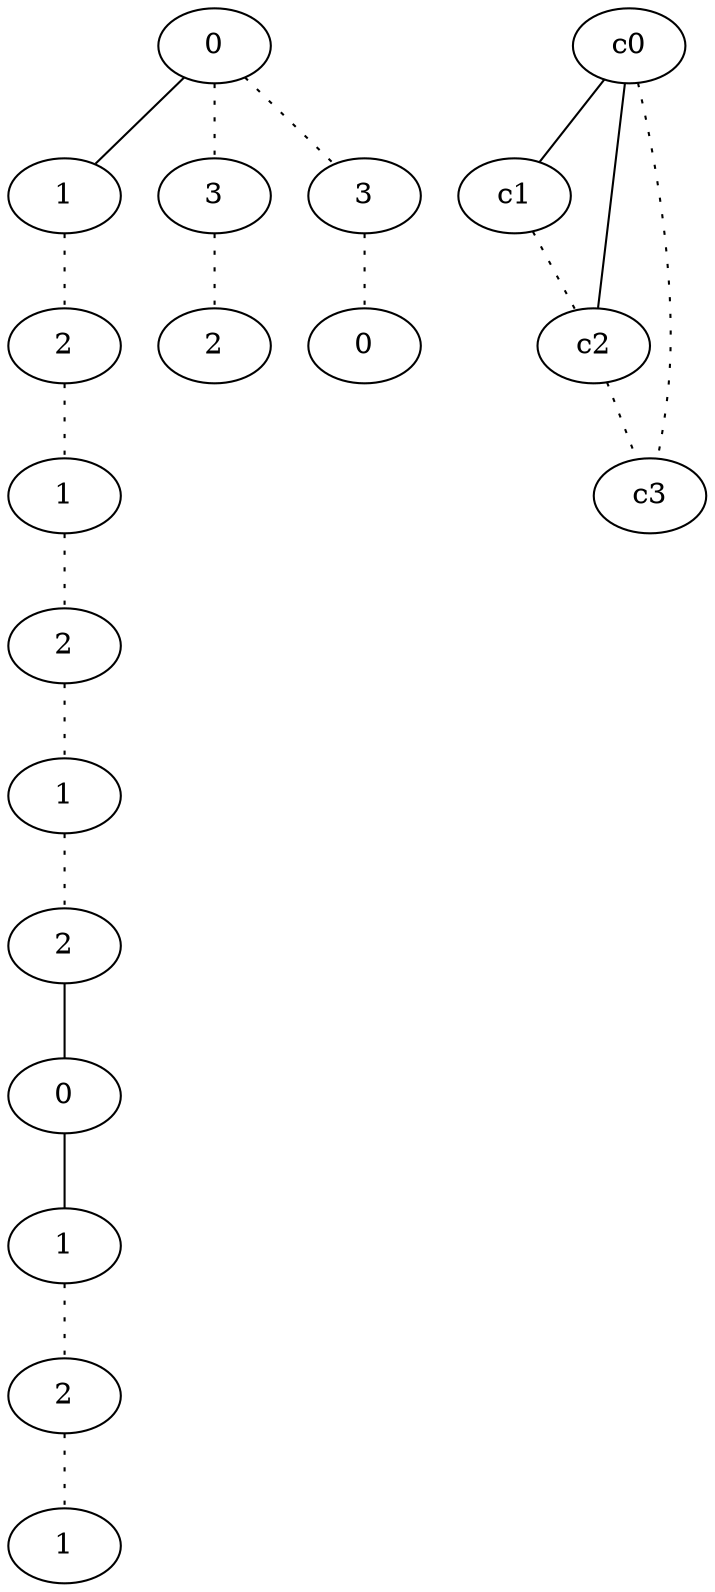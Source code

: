 graph {
a0[label=0];
a1[label=1];
a2[label=2];
a3[label=1];
a4[label=2];
a5[label=1];
a6[label=2];
a7[label=0];
a8[label=1];
a9[label=2];
a10[label=1];
a11[label=3];
a12[label=2];
a13[label=3];
a14[label=0];
a0 -- a1;
a0 -- a11 [style=dotted];
a0 -- a13 [style=dotted];
a1 -- a2 [style=dotted];
a2 -- a3 [style=dotted];
a3 -- a4 [style=dotted];
a4 -- a5 [style=dotted];
a5 -- a6 [style=dotted];
a6 -- a7;
a7 -- a8;
a8 -- a9 [style=dotted];
a9 -- a10 [style=dotted];
a11 -- a12 [style=dotted];
a13 -- a14 [style=dotted];
c0 -- c1;
c0 -- c2;
c0 -- c3 [style=dotted];
c1 -- c2 [style=dotted];
c2 -- c3 [style=dotted];
}
